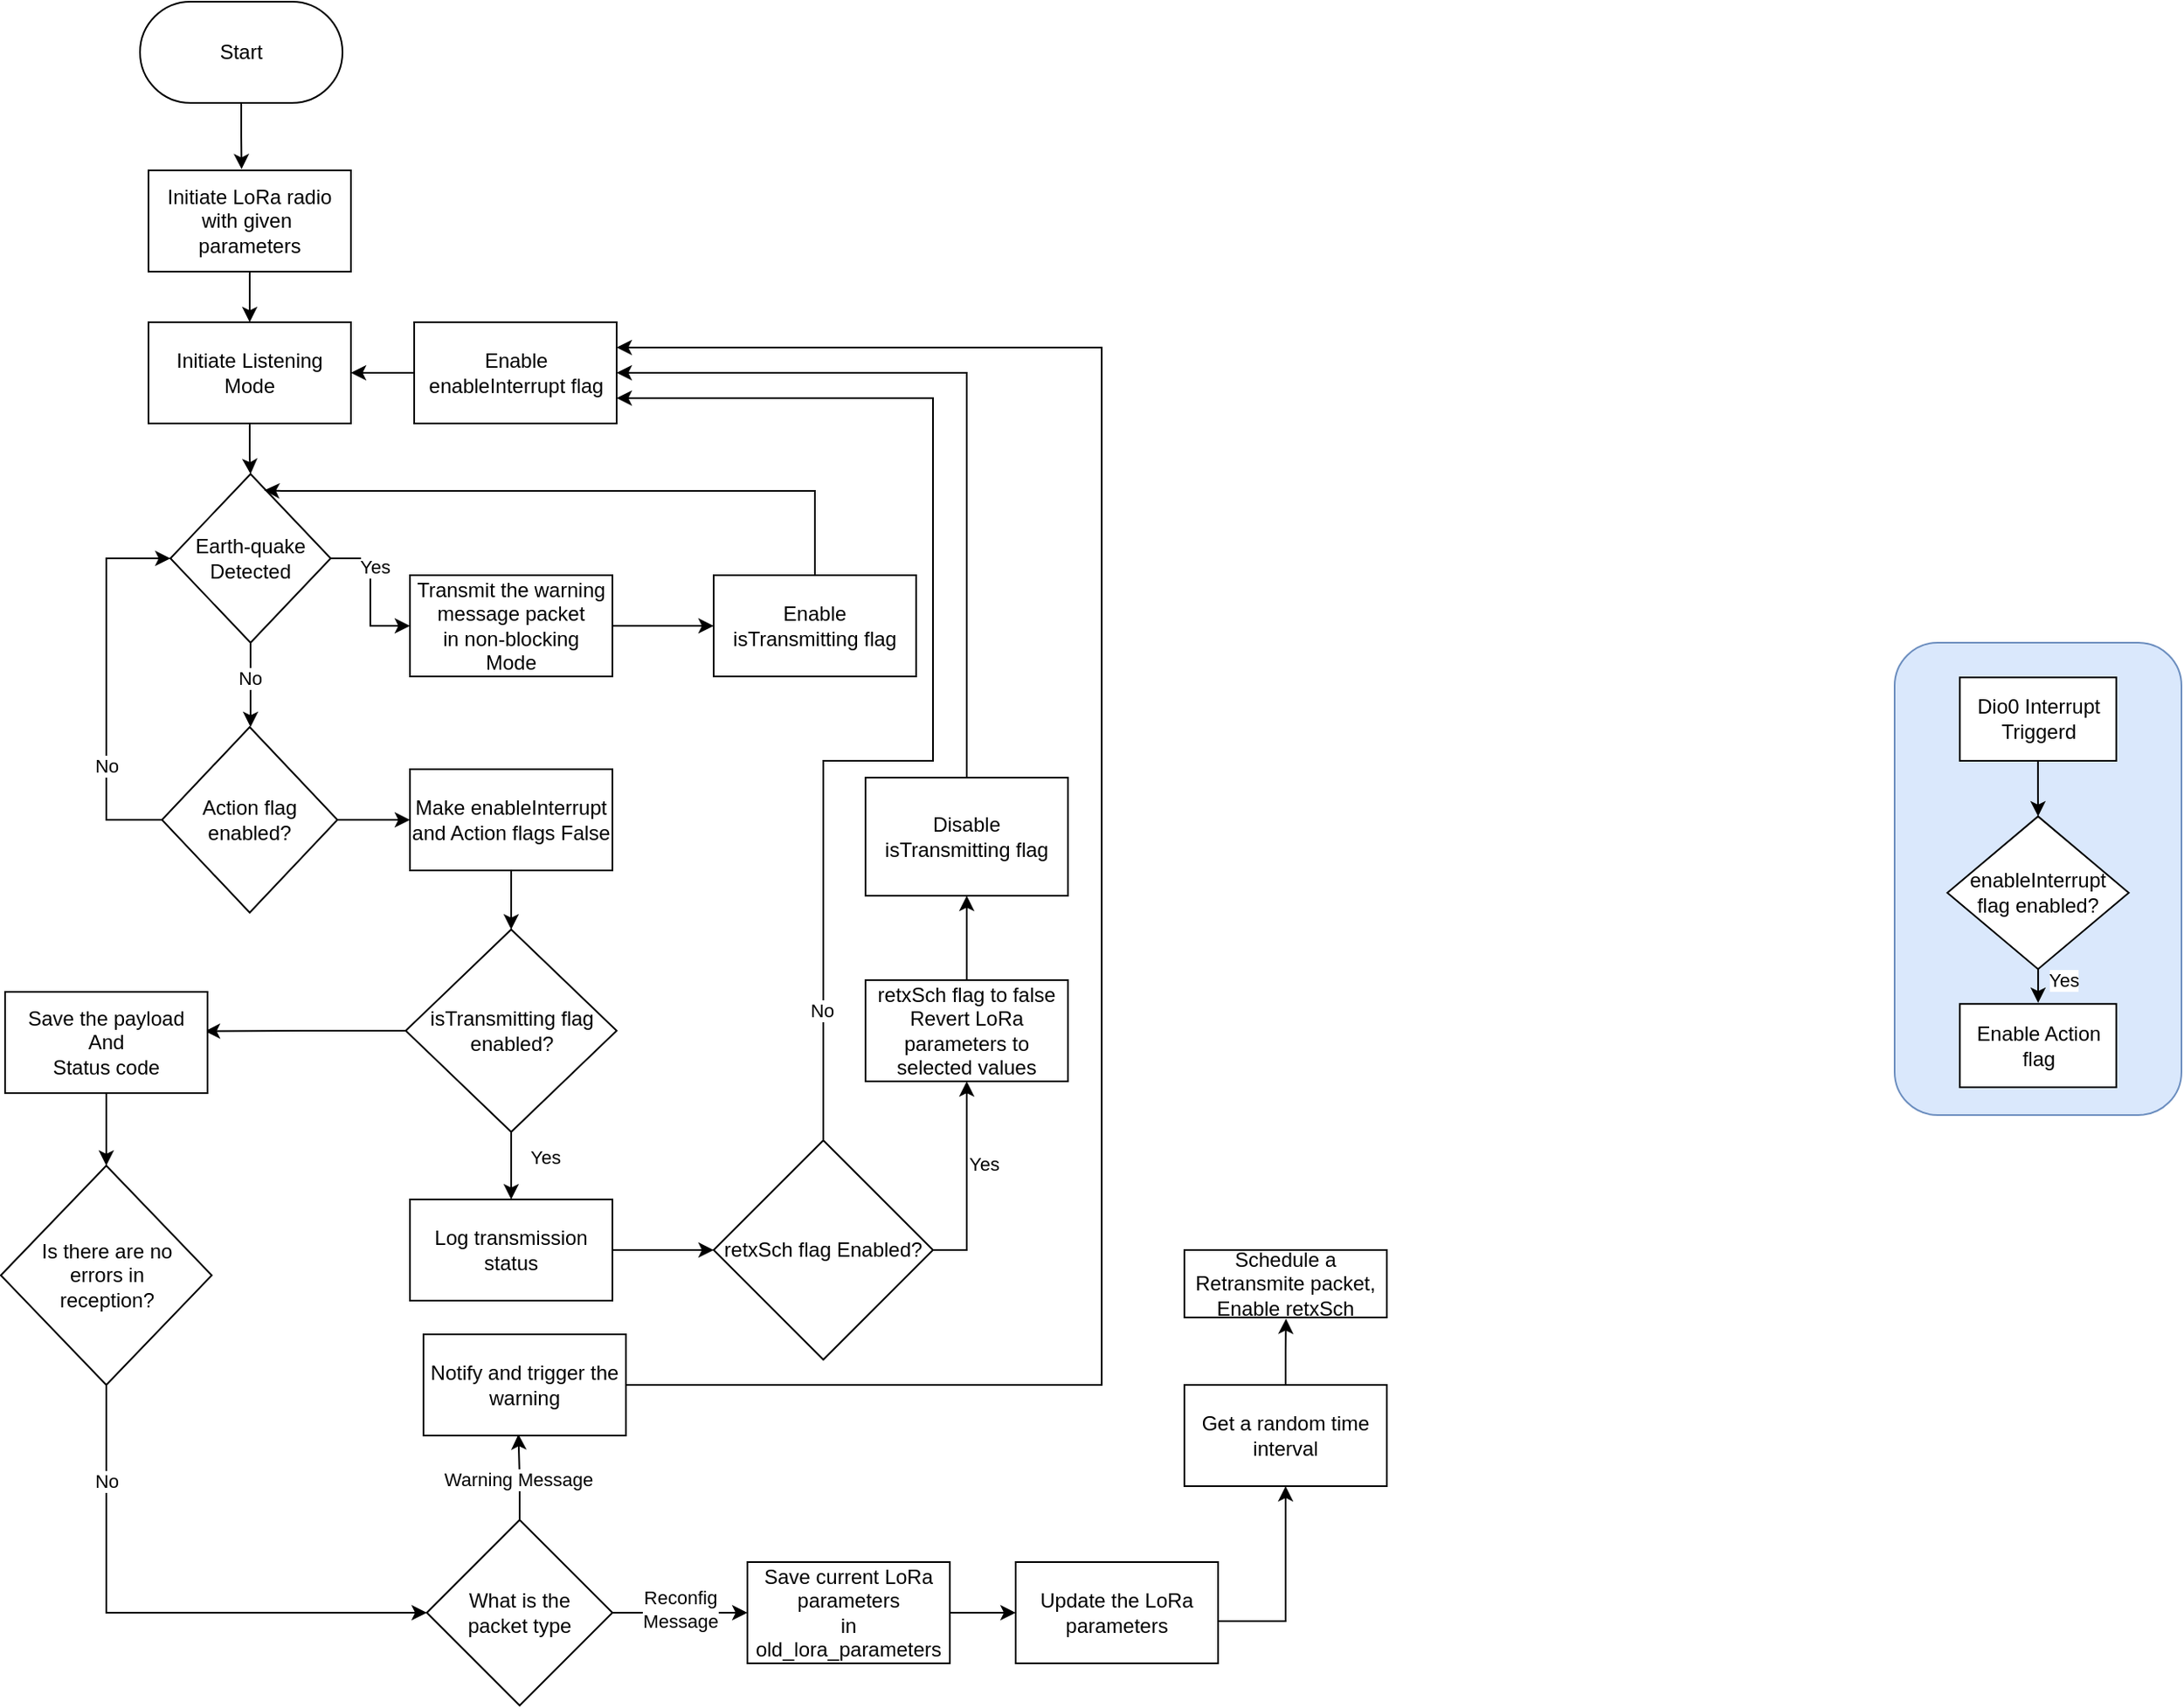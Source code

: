<mxfile version="24.2.5" type="github">
  <diagram name="Page-1" id="QnrL3zc8ECIrJKWS5WpY">
    <mxGraphModel dx="1063" dy="626" grid="1" gridSize="10" guides="1" tooltips="1" connect="1" arrows="1" fold="1" page="1" pageScale="1" pageWidth="850" pageHeight="1100" math="0" shadow="0">
      <root>
        <mxCell id="0" />
        <mxCell id="1" parent="0" />
        <mxCell id="QVGyrubyLwDDq1W49fJA-3" style="edgeStyle=orthogonalEdgeStyle;rounded=0;orthogonalLoop=1;jettySize=auto;html=1;entryX=0.46;entryY=-0.012;entryDx=0;entryDy=0;entryPerimeter=0;" edge="1" parent="1" source="QVGyrubyLwDDq1W49fJA-1" target="QVGyrubyLwDDq1W49fJA-2">
          <mxGeometry relative="1" as="geometry" />
        </mxCell>
        <mxCell id="QVGyrubyLwDDq1W49fJA-1" value="Start" style="rounded=1;whiteSpace=wrap;html=1;arcSize=50;" vertex="1" parent="1">
          <mxGeometry x="360" y="60" width="120" height="60" as="geometry" />
        </mxCell>
        <mxCell id="QVGyrubyLwDDq1W49fJA-5" style="edgeStyle=orthogonalEdgeStyle;rounded=0;orthogonalLoop=1;jettySize=auto;html=1;entryX=0.5;entryY=0;entryDx=0;entryDy=0;" edge="1" parent="1" source="QVGyrubyLwDDq1W49fJA-2" target="QVGyrubyLwDDq1W49fJA-4">
          <mxGeometry relative="1" as="geometry" />
        </mxCell>
        <mxCell id="QVGyrubyLwDDq1W49fJA-2" value="Initiate LoRa radio&lt;br&gt;with given&amp;nbsp;&lt;div&gt;parameters&lt;/div&gt;" style="rounded=0;whiteSpace=wrap;html=1;" vertex="1" parent="1">
          <mxGeometry x="365" y="160" width="120" height="60" as="geometry" />
        </mxCell>
        <mxCell id="QVGyrubyLwDDq1W49fJA-7" style="edgeStyle=orthogonalEdgeStyle;rounded=0;orthogonalLoop=1;jettySize=auto;html=1;entryX=0.5;entryY=0;entryDx=0;entryDy=0;" edge="1" parent="1" source="QVGyrubyLwDDq1W49fJA-4" target="QVGyrubyLwDDq1W49fJA-6">
          <mxGeometry relative="1" as="geometry" />
        </mxCell>
        <mxCell id="QVGyrubyLwDDq1W49fJA-4" value="Initiate Listening Mode" style="rounded=0;whiteSpace=wrap;html=1;" vertex="1" parent="1">
          <mxGeometry x="365" y="250" width="120" height="60" as="geometry" />
        </mxCell>
        <mxCell id="QVGyrubyLwDDq1W49fJA-8" style="edgeStyle=orthogonalEdgeStyle;rounded=0;orthogonalLoop=1;jettySize=auto;html=1;entryX=0;entryY=0.5;entryDx=0;entryDy=0;" edge="1" parent="1" source="QVGyrubyLwDDq1W49fJA-6" target="QVGyrubyLwDDq1W49fJA-11">
          <mxGeometry relative="1" as="geometry">
            <mxPoint x="530" y="390" as="targetPoint" />
          </mxGeometry>
        </mxCell>
        <mxCell id="QVGyrubyLwDDq1W49fJA-10" value="Yes" style="edgeLabel;html=1;align=center;verticalAlign=middle;resizable=0;points=[];" vertex="1" connectable="0" parent="QVGyrubyLwDDq1W49fJA-8">
          <mxGeometry x="-0.174" y="2" relative="1" as="geometry">
            <mxPoint y="-8" as="offset" />
          </mxGeometry>
        </mxCell>
        <mxCell id="QVGyrubyLwDDq1W49fJA-38" style="edgeStyle=orthogonalEdgeStyle;rounded=0;orthogonalLoop=1;jettySize=auto;html=1;" edge="1" parent="1" source="QVGyrubyLwDDq1W49fJA-6">
          <mxGeometry relative="1" as="geometry">
            <mxPoint x="425.5" y="490.0" as="targetPoint" />
          </mxGeometry>
        </mxCell>
        <mxCell id="QVGyrubyLwDDq1W49fJA-40" value="No" style="edgeLabel;html=1;align=center;verticalAlign=middle;resizable=0;points=[];" vertex="1" connectable="0" parent="QVGyrubyLwDDq1W49fJA-38">
          <mxGeometry x="-0.171" y="-1" relative="1" as="geometry">
            <mxPoint as="offset" />
          </mxGeometry>
        </mxCell>
        <mxCell id="QVGyrubyLwDDq1W49fJA-6" value="Earth-quake&lt;div&gt;Detected&lt;/div&gt;" style="rhombus;whiteSpace=wrap;html=1;" vertex="1" parent="1">
          <mxGeometry x="378" y="340" width="95" height="100" as="geometry" />
        </mxCell>
        <mxCell id="QVGyrubyLwDDq1W49fJA-36" style="edgeStyle=orthogonalEdgeStyle;rounded=0;orthogonalLoop=1;jettySize=auto;html=1;entryX=0;entryY=0.5;entryDx=0;entryDy=0;" edge="1" parent="1" source="QVGyrubyLwDDq1W49fJA-11" target="QVGyrubyLwDDq1W49fJA-35">
          <mxGeometry relative="1" as="geometry" />
        </mxCell>
        <mxCell id="QVGyrubyLwDDq1W49fJA-11" value="Transmit the warning&lt;br&gt;message packet&lt;div&gt;in non-blocking&lt;/div&gt;&lt;div&gt;Mode&lt;/div&gt;" style="rounded=0;whiteSpace=wrap;html=1;" vertex="1" parent="1">
          <mxGeometry x="520" y="400" width="120" height="60" as="geometry" />
        </mxCell>
        <mxCell id="QVGyrubyLwDDq1W49fJA-33" value="" style="group" vertex="1" connectable="0" parent="1">
          <mxGeometry x="1400" y="440" width="170" height="280" as="geometry" />
        </mxCell>
        <mxCell id="QVGyrubyLwDDq1W49fJA-32" value="" style="rounded=1;whiteSpace=wrap;html=1;fillColor=#dae8fc;strokeColor=#6c8ebf;" vertex="1" parent="QVGyrubyLwDDq1W49fJA-33">
          <mxGeometry width="170" height="280" as="geometry" />
        </mxCell>
        <mxCell id="QVGyrubyLwDDq1W49fJA-28" style="edgeStyle=orthogonalEdgeStyle;rounded=0;orthogonalLoop=1;jettySize=auto;html=1;entryX=0.5;entryY=0;entryDx=0;entryDy=0;" edge="1" parent="QVGyrubyLwDDq1W49fJA-33" source="QVGyrubyLwDDq1W49fJA-26" target="QVGyrubyLwDDq1W49fJA-27">
          <mxGeometry relative="1" as="geometry" />
        </mxCell>
        <mxCell id="QVGyrubyLwDDq1W49fJA-26" value="Dio0 Interrupt Triggerd" style="rounded=0;whiteSpace=wrap;html=1;" vertex="1" parent="QVGyrubyLwDDq1W49fJA-33">
          <mxGeometry x="38.636" y="20.588" width="92.727" height="49.412" as="geometry" />
        </mxCell>
        <mxCell id="QVGyrubyLwDDq1W49fJA-30" style="edgeStyle=orthogonalEdgeStyle;rounded=0;orthogonalLoop=1;jettySize=auto;html=1;entryX=0.5;entryY=0;entryDx=0;entryDy=0;" edge="1" parent="QVGyrubyLwDDq1W49fJA-33" source="QVGyrubyLwDDq1W49fJA-27" target="QVGyrubyLwDDq1W49fJA-29">
          <mxGeometry relative="1" as="geometry" />
        </mxCell>
        <mxCell id="QVGyrubyLwDDq1W49fJA-34" value="Yes" style="edgeLabel;html=1;align=center;verticalAlign=middle;resizable=0;points=[];" vertex="1" connectable="0" parent="QVGyrubyLwDDq1W49fJA-30">
          <mxGeometry x="-0.301" y="-3" relative="1" as="geometry">
            <mxPoint x="18" y="-1" as="offset" />
          </mxGeometry>
        </mxCell>
        <mxCell id="QVGyrubyLwDDq1W49fJA-27" value="enableInterrupt&lt;div&gt;flag enabled?&lt;/div&gt;" style="rhombus;whiteSpace=wrap;html=1;" vertex="1" parent="QVGyrubyLwDDq1W49fJA-33">
          <mxGeometry x="31.25" y="102.94" width="107.5" height="90.59" as="geometry" />
        </mxCell>
        <mxCell id="QVGyrubyLwDDq1W49fJA-29" value="Enable Action flag" style="rounded=0;whiteSpace=wrap;html=1;" vertex="1" parent="QVGyrubyLwDDq1W49fJA-33">
          <mxGeometry x="38.636" y="214.118" width="92.727" height="49.412" as="geometry" />
        </mxCell>
        <mxCell id="QVGyrubyLwDDq1W49fJA-35" value="Enable&lt;div&gt;isTransmitting flag&lt;/div&gt;" style="rounded=0;whiteSpace=wrap;html=1;" vertex="1" parent="1">
          <mxGeometry x="700" y="400" width="120" height="60" as="geometry" />
        </mxCell>
        <mxCell id="QVGyrubyLwDDq1W49fJA-37" style="edgeStyle=orthogonalEdgeStyle;rounded=0;orthogonalLoop=1;jettySize=auto;html=1;entryX=0.585;entryY=0.096;entryDx=0;entryDy=0;entryPerimeter=0;" edge="1" parent="1" source="QVGyrubyLwDDq1W49fJA-35" target="QVGyrubyLwDDq1W49fJA-6">
          <mxGeometry relative="1" as="geometry">
            <Array as="points">
              <mxPoint x="760" y="350" />
              <mxPoint x="444" y="350" />
            </Array>
          </mxGeometry>
        </mxCell>
        <mxCell id="QVGyrubyLwDDq1W49fJA-42" style="edgeStyle=orthogonalEdgeStyle;rounded=0;orthogonalLoop=1;jettySize=auto;html=1;entryX=0;entryY=0.5;entryDx=0;entryDy=0;" edge="1" parent="1" source="QVGyrubyLwDDq1W49fJA-41" target="QVGyrubyLwDDq1W49fJA-6">
          <mxGeometry relative="1" as="geometry">
            <mxPoint x="425" y="320.0" as="targetPoint" />
            <Array as="points">
              <mxPoint x="340" y="545" />
              <mxPoint x="340" y="390" />
            </Array>
          </mxGeometry>
        </mxCell>
        <mxCell id="QVGyrubyLwDDq1W49fJA-43" value="No" style="edgeLabel;html=1;align=center;verticalAlign=middle;resizable=0;points=[];" vertex="1" connectable="0" parent="QVGyrubyLwDDq1W49fJA-42">
          <mxGeometry x="-0.421" relative="1" as="geometry">
            <mxPoint as="offset" />
          </mxGeometry>
        </mxCell>
        <mxCell id="QVGyrubyLwDDq1W49fJA-45" style="edgeStyle=orthogonalEdgeStyle;rounded=0;orthogonalLoop=1;jettySize=auto;html=1;entryX=0;entryY=0.5;entryDx=0;entryDy=0;" edge="1" parent="1" source="QVGyrubyLwDDq1W49fJA-41" target="QVGyrubyLwDDq1W49fJA-44">
          <mxGeometry relative="1" as="geometry" />
        </mxCell>
        <mxCell id="QVGyrubyLwDDq1W49fJA-41" value="Action flag&lt;br&gt;enabled?" style="rhombus;whiteSpace=wrap;html=1;" vertex="1" parent="1">
          <mxGeometry x="373" y="490" width="104" height="110" as="geometry" />
        </mxCell>
        <mxCell id="QVGyrubyLwDDq1W49fJA-48" style="edgeStyle=orthogonalEdgeStyle;rounded=0;orthogonalLoop=1;jettySize=auto;html=1;entryX=0.5;entryY=0;entryDx=0;entryDy=0;" edge="1" parent="1" source="QVGyrubyLwDDq1W49fJA-44" target="QVGyrubyLwDDq1W49fJA-46">
          <mxGeometry relative="1" as="geometry" />
        </mxCell>
        <mxCell id="QVGyrubyLwDDq1W49fJA-44" value="Make enableInterrupt&lt;br&gt;and Action flags False" style="rounded=0;whiteSpace=wrap;html=1;" vertex="1" parent="1">
          <mxGeometry x="520" y="515" width="120" height="60" as="geometry" />
        </mxCell>
        <mxCell id="QVGyrubyLwDDq1W49fJA-50" style="edgeStyle=orthogonalEdgeStyle;rounded=0;orthogonalLoop=1;jettySize=auto;html=1;entryX=0.5;entryY=0;entryDx=0;entryDy=0;" edge="1" parent="1" source="QVGyrubyLwDDq1W49fJA-46" target="QVGyrubyLwDDq1W49fJA-49">
          <mxGeometry relative="1" as="geometry" />
        </mxCell>
        <mxCell id="QVGyrubyLwDDq1W49fJA-57" value="Yes" style="edgeLabel;html=1;align=center;verticalAlign=middle;resizable=0;points=[];" vertex="1" connectable="0" parent="QVGyrubyLwDDq1W49fJA-50">
          <mxGeometry x="-0.256" y="-3" relative="1" as="geometry">
            <mxPoint x="23" as="offset" />
          </mxGeometry>
        </mxCell>
        <mxCell id="QVGyrubyLwDDq1W49fJA-58" style="edgeStyle=orthogonalEdgeStyle;rounded=0;orthogonalLoop=1;jettySize=auto;html=1;entryX=0.987;entryY=0.388;entryDx=0;entryDy=0;entryPerimeter=0;" edge="1" parent="1" source="QVGyrubyLwDDq1W49fJA-46" target="QVGyrubyLwDDq1W49fJA-59">
          <mxGeometry relative="1" as="geometry">
            <mxPoint x="380" y="670" as="targetPoint" />
          </mxGeometry>
        </mxCell>
        <mxCell id="QVGyrubyLwDDq1W49fJA-46" value="isTransmitting flag&lt;div&gt;enabled?&lt;/div&gt;" style="rhombus;whiteSpace=wrap;html=1;" vertex="1" parent="1">
          <mxGeometry x="517.5" y="610" width="125" height="120" as="geometry" />
        </mxCell>
        <mxCell id="QVGyrubyLwDDq1W49fJA-52" style="edgeStyle=orthogonalEdgeStyle;rounded=0;orthogonalLoop=1;jettySize=auto;html=1;entryX=0;entryY=0.5;entryDx=0;entryDy=0;" edge="1" parent="1" source="QVGyrubyLwDDq1W49fJA-49" target="QVGyrubyLwDDq1W49fJA-51">
          <mxGeometry relative="1" as="geometry" />
        </mxCell>
        <mxCell id="QVGyrubyLwDDq1W49fJA-49" value="Log transmission&lt;br&gt;status" style="rounded=0;whiteSpace=wrap;html=1;" vertex="1" parent="1">
          <mxGeometry x="520" y="770" width="120" height="60" as="geometry" />
        </mxCell>
        <mxCell id="QVGyrubyLwDDq1W49fJA-53" style="edgeStyle=orthogonalEdgeStyle;rounded=0;orthogonalLoop=1;jettySize=auto;html=1;entryX=0.5;entryY=1;entryDx=0;entryDy=0;" edge="1" parent="1" source="QVGyrubyLwDDq1W49fJA-51" target="QVGyrubyLwDDq1W49fJA-54">
          <mxGeometry relative="1" as="geometry">
            <mxPoint x="860" y="710" as="targetPoint" />
            <Array as="points">
              <mxPoint x="850" y="800" />
            </Array>
          </mxGeometry>
        </mxCell>
        <mxCell id="QVGyrubyLwDDq1W49fJA-56" value="Yes" style="edgeLabel;html=1;align=center;verticalAlign=middle;resizable=0;points=[];" vertex="1" connectable="0" parent="QVGyrubyLwDDq1W49fJA-53">
          <mxGeometry x="-0.169" y="3" relative="1" as="geometry">
            <mxPoint x="13" y="-21" as="offset" />
          </mxGeometry>
        </mxCell>
        <mxCell id="QVGyrubyLwDDq1W49fJA-85" style="edgeStyle=orthogonalEdgeStyle;rounded=0;orthogonalLoop=1;jettySize=auto;html=1;" edge="1" parent="1" source="QVGyrubyLwDDq1W49fJA-51" target="QVGyrubyLwDDq1W49fJA-88">
          <mxGeometry relative="1" as="geometry">
            <Array as="points">
              <mxPoint x="765" y="510" />
              <mxPoint x="830" y="510" />
              <mxPoint x="830" y="295" />
            </Array>
          </mxGeometry>
        </mxCell>
        <mxCell id="QVGyrubyLwDDq1W49fJA-87" value="No" style="edgeLabel;html=1;align=center;verticalAlign=middle;resizable=0;points=[];" vertex="1" connectable="0" parent="QVGyrubyLwDDq1W49fJA-85">
          <mxGeometry x="-0.776" y="1" relative="1" as="geometry">
            <mxPoint as="offset" />
          </mxGeometry>
        </mxCell>
        <mxCell id="QVGyrubyLwDDq1W49fJA-51" value="retxSch flag Enabled?" style="rhombus;whiteSpace=wrap;html=1;" vertex="1" parent="1">
          <mxGeometry x="700" y="735" width="130" height="130" as="geometry" />
        </mxCell>
        <mxCell id="QVGyrubyLwDDq1W49fJA-62" style="edgeStyle=orthogonalEdgeStyle;rounded=0;orthogonalLoop=1;jettySize=auto;html=1;entryX=0.5;entryY=1;entryDx=0;entryDy=0;" edge="1" parent="1" source="QVGyrubyLwDDq1W49fJA-54" target="QVGyrubyLwDDq1W49fJA-61">
          <mxGeometry relative="1" as="geometry" />
        </mxCell>
        <mxCell id="QVGyrubyLwDDq1W49fJA-54" value="retxSch flag to false&lt;br&gt;Revert LoRa parameters to selected values" style="rounded=0;whiteSpace=wrap;html=1;" vertex="1" parent="1">
          <mxGeometry x="790" y="640" width="120" height="60" as="geometry" />
        </mxCell>
        <mxCell id="QVGyrubyLwDDq1W49fJA-66" style="edgeStyle=orthogonalEdgeStyle;rounded=0;orthogonalLoop=1;jettySize=auto;html=1;entryX=0.5;entryY=0;entryDx=0;entryDy=0;" edge="1" parent="1" source="QVGyrubyLwDDq1W49fJA-59" target="QVGyrubyLwDDq1W49fJA-64">
          <mxGeometry relative="1" as="geometry" />
        </mxCell>
        <mxCell id="QVGyrubyLwDDq1W49fJA-59" value="Save the payload&lt;br&gt;&lt;div&gt;And&lt;/div&gt;&lt;div&gt;Status code&lt;/div&gt;" style="rounded=0;whiteSpace=wrap;html=1;" vertex="1" parent="1">
          <mxGeometry x="280" y="647" width="120" height="60" as="geometry" />
        </mxCell>
        <mxCell id="QVGyrubyLwDDq1W49fJA-63" style="edgeStyle=orthogonalEdgeStyle;rounded=0;orthogonalLoop=1;jettySize=auto;html=1;entryX=1;entryY=0.5;entryDx=0;entryDy=0;" edge="1" parent="1" source="QVGyrubyLwDDq1W49fJA-61" target="QVGyrubyLwDDq1W49fJA-88">
          <mxGeometry relative="1" as="geometry">
            <Array as="points">
              <mxPoint x="850" y="280" />
            </Array>
          </mxGeometry>
        </mxCell>
        <mxCell id="QVGyrubyLwDDq1W49fJA-61" value="&lt;div&gt;Disable&lt;/div&gt;isTransmitting flag" style="rounded=0;whiteSpace=wrap;html=1;" vertex="1" parent="1">
          <mxGeometry x="790" y="520" width="120" height="70" as="geometry" />
        </mxCell>
        <mxCell id="QVGyrubyLwDDq1W49fJA-67" style="edgeStyle=orthogonalEdgeStyle;rounded=0;orthogonalLoop=1;jettySize=auto;html=1;entryX=0;entryY=0.5;entryDx=0;entryDy=0;" edge="1" parent="1" source="QVGyrubyLwDDq1W49fJA-64" target="QVGyrubyLwDDq1W49fJA-69">
          <mxGeometry relative="1" as="geometry">
            <mxPoint x="520" y="990" as="targetPoint" />
            <Array as="points">
              <mxPoint x="340" y="1015" />
            </Array>
          </mxGeometry>
        </mxCell>
        <mxCell id="QVGyrubyLwDDq1W49fJA-68" value="No" style="edgeLabel;html=1;align=center;verticalAlign=middle;resizable=0;points=[];" vertex="1" connectable="0" parent="QVGyrubyLwDDq1W49fJA-67">
          <mxGeometry x="-0.593" y="1" relative="1" as="geometry">
            <mxPoint x="-1" y="-9" as="offset" />
          </mxGeometry>
        </mxCell>
        <mxCell id="QVGyrubyLwDDq1W49fJA-64" value="Is there are no&lt;div&gt;errors in&lt;/div&gt;&lt;div&gt;reception?&lt;/div&gt;" style="rhombus;whiteSpace=wrap;html=1;" vertex="1" parent="1">
          <mxGeometry x="277.5" y="750" width="125" height="130" as="geometry" />
        </mxCell>
        <mxCell id="QVGyrubyLwDDq1W49fJA-70" style="edgeStyle=orthogonalEdgeStyle;rounded=0;orthogonalLoop=1;jettySize=auto;html=1;entryX=0.469;entryY=0.988;entryDx=0;entryDy=0;entryPerimeter=0;" edge="1" parent="1" source="QVGyrubyLwDDq1W49fJA-69" target="QVGyrubyLwDDq1W49fJA-72">
          <mxGeometry relative="1" as="geometry">
            <mxPoint x="585" y="920" as="targetPoint" />
          </mxGeometry>
        </mxCell>
        <mxCell id="QVGyrubyLwDDq1W49fJA-71" value="Warning Message" style="edgeLabel;html=1;align=center;verticalAlign=middle;resizable=0;points=[];" vertex="1" connectable="0" parent="QVGyrubyLwDDq1W49fJA-70">
          <mxGeometry x="-0.044" y="1" relative="1" as="geometry">
            <mxPoint as="offset" />
          </mxGeometry>
        </mxCell>
        <mxCell id="QVGyrubyLwDDq1W49fJA-75" style="edgeStyle=orthogonalEdgeStyle;rounded=0;orthogonalLoop=1;jettySize=auto;html=1;entryX=0;entryY=0.5;entryDx=0;entryDy=0;" edge="1" parent="1" source="QVGyrubyLwDDq1W49fJA-69" target="QVGyrubyLwDDq1W49fJA-77">
          <mxGeometry relative="1" as="geometry">
            <mxPoint x="730" y="1015" as="targetPoint" />
          </mxGeometry>
        </mxCell>
        <mxCell id="QVGyrubyLwDDq1W49fJA-76" value="Reconfig&lt;br&gt;Message" style="edgeLabel;html=1;align=center;verticalAlign=middle;resizable=0;points=[];" vertex="1" connectable="0" parent="QVGyrubyLwDDq1W49fJA-75">
          <mxGeometry x="0.029" y="2" relative="1" as="geometry">
            <mxPoint x="-1" as="offset" />
          </mxGeometry>
        </mxCell>
        <mxCell id="QVGyrubyLwDDq1W49fJA-69" value="What is the&lt;br&gt;packet type" style="rhombus;whiteSpace=wrap;html=1;" vertex="1" parent="1">
          <mxGeometry x="530" y="960" width="110" height="110" as="geometry" />
        </mxCell>
        <mxCell id="QVGyrubyLwDDq1W49fJA-74" style="edgeStyle=orthogonalEdgeStyle;rounded=0;orthogonalLoop=1;jettySize=auto;html=1;" edge="1" parent="1" source="QVGyrubyLwDDq1W49fJA-72" target="QVGyrubyLwDDq1W49fJA-88">
          <mxGeometry relative="1" as="geometry">
            <Array as="points">
              <mxPoint x="930" y="880" />
              <mxPoint x="930" y="265" />
            </Array>
          </mxGeometry>
        </mxCell>
        <mxCell id="QVGyrubyLwDDq1W49fJA-72" value="Notify and trigger the&lt;br&gt;warning" style="rounded=0;whiteSpace=wrap;html=1;" vertex="1" parent="1">
          <mxGeometry x="528" y="850" width="120" height="60" as="geometry" />
        </mxCell>
        <mxCell id="QVGyrubyLwDDq1W49fJA-79" style="edgeStyle=orthogonalEdgeStyle;rounded=0;orthogonalLoop=1;jettySize=auto;html=1;entryX=0;entryY=0.5;entryDx=0;entryDy=0;" edge="1" parent="1" source="QVGyrubyLwDDq1W49fJA-77" target="QVGyrubyLwDDq1W49fJA-78">
          <mxGeometry relative="1" as="geometry" />
        </mxCell>
        <mxCell id="QVGyrubyLwDDq1W49fJA-77" value="Save current LoRa&lt;br&gt;parameters&lt;br&gt;in old_lora_parameters" style="rounded=0;whiteSpace=wrap;html=1;" vertex="1" parent="1">
          <mxGeometry x="720" y="985" width="120" height="60" as="geometry" />
        </mxCell>
        <mxCell id="QVGyrubyLwDDq1W49fJA-81" style="edgeStyle=orthogonalEdgeStyle;rounded=0;orthogonalLoop=1;jettySize=auto;html=1;entryX=0.5;entryY=1;entryDx=0;entryDy=0;" edge="1" parent="1" source="QVGyrubyLwDDq1W49fJA-78" target="QVGyrubyLwDDq1W49fJA-80">
          <mxGeometry relative="1" as="geometry">
            <Array as="points">
              <mxPoint x="1039" y="1020" />
            </Array>
          </mxGeometry>
        </mxCell>
        <mxCell id="QVGyrubyLwDDq1W49fJA-78" value="Update the LoRa parameters" style="rounded=0;whiteSpace=wrap;html=1;" vertex="1" parent="1">
          <mxGeometry x="879" y="985" width="120" height="60" as="geometry" />
        </mxCell>
        <mxCell id="QVGyrubyLwDDq1W49fJA-80" value="Get a random time interval" style="rounded=0;whiteSpace=wrap;html=1;" vertex="1" parent="1">
          <mxGeometry x="979" y="880" width="120" height="60" as="geometry" />
        </mxCell>
        <mxCell id="QVGyrubyLwDDq1W49fJA-82" value="Schedule a Retransmite packet,&lt;br&gt;Enable retxSch" style="rounded=0;whiteSpace=wrap;html=1;" vertex="1" parent="1">
          <mxGeometry x="979" y="800" width="120" height="40" as="geometry" />
        </mxCell>
        <mxCell id="QVGyrubyLwDDq1W49fJA-84" style="edgeStyle=orthogonalEdgeStyle;rounded=0;orthogonalLoop=1;jettySize=auto;html=1;entryX=0.502;entryY=1.018;entryDx=0;entryDy=0;entryPerimeter=0;" edge="1" parent="1" source="QVGyrubyLwDDq1W49fJA-80" target="QVGyrubyLwDDq1W49fJA-82">
          <mxGeometry relative="1" as="geometry" />
        </mxCell>
        <mxCell id="QVGyrubyLwDDq1W49fJA-89" style="edgeStyle=orthogonalEdgeStyle;rounded=0;orthogonalLoop=1;jettySize=auto;html=1;entryX=1;entryY=0.5;entryDx=0;entryDy=0;" edge="1" parent="1" source="QVGyrubyLwDDq1W49fJA-88" target="QVGyrubyLwDDq1W49fJA-4">
          <mxGeometry relative="1" as="geometry" />
        </mxCell>
        <mxCell id="QVGyrubyLwDDq1W49fJA-88" value="Enable&lt;div&gt;enableInterrupt flag&lt;br&gt;&lt;/div&gt;" style="rounded=0;whiteSpace=wrap;html=1;" vertex="1" parent="1">
          <mxGeometry x="522.5" y="250" width="120" height="60" as="geometry" />
        </mxCell>
      </root>
    </mxGraphModel>
  </diagram>
</mxfile>

